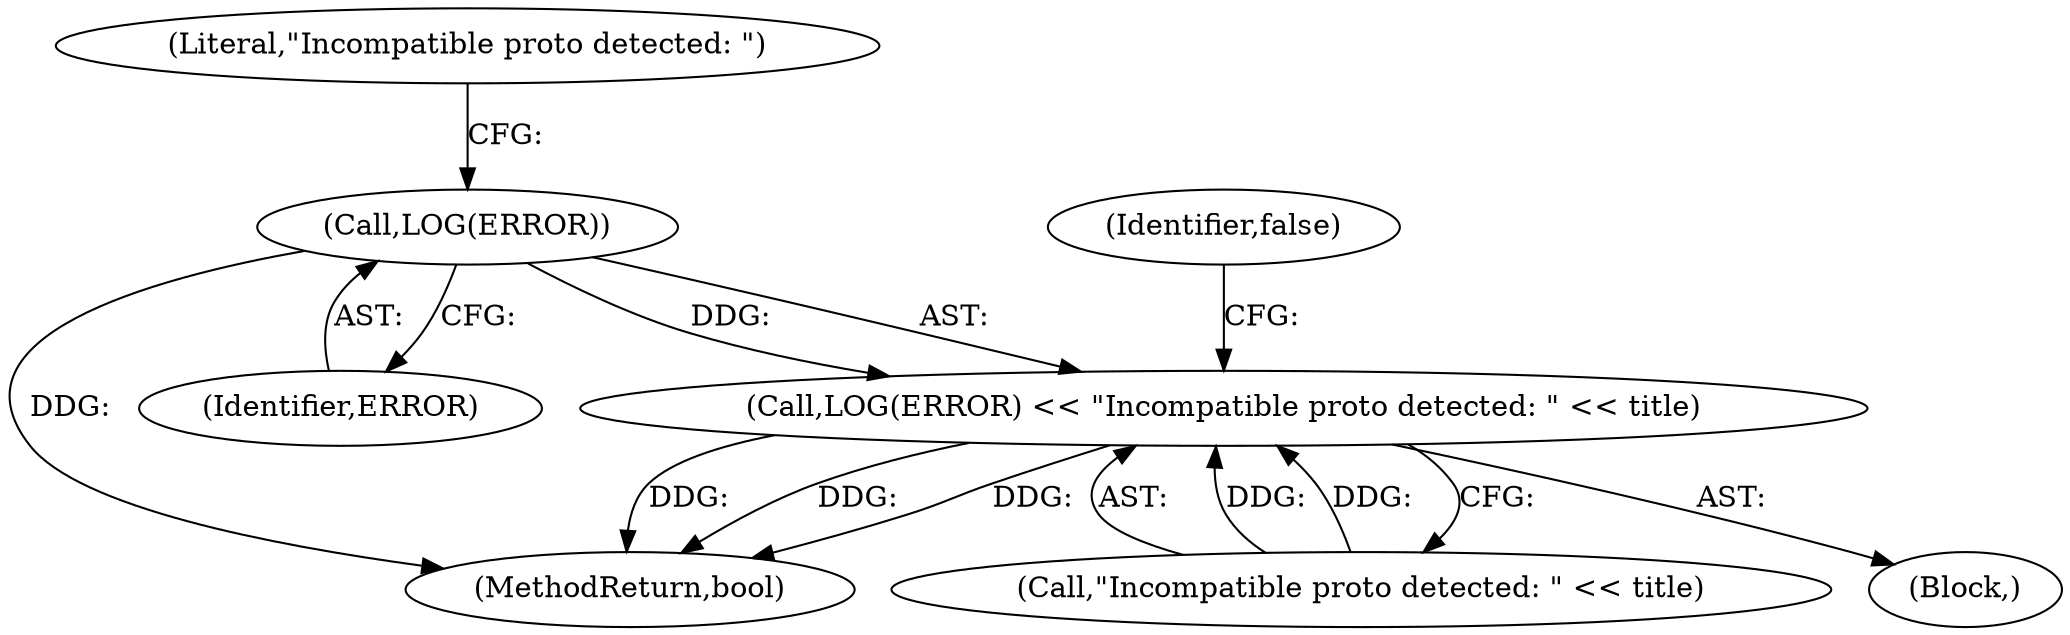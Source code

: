 digraph "1_Chrome_40ed2b7ae4f6f5adb1b0ce9acf9c4dece339c2a6_1@del" {
"1000122" [label="(Call,LOG(ERROR))"];
"1000121" [label="(Call,LOG(ERROR) << \"Incompatible proto detected: \" << title)"];
"1000120" [label="(Block,)"];
"1000125" [label="(Literal,\"Incompatible proto detected: \")"];
"1000123" [label="(Identifier,ERROR)"];
"1000128" [label="(Identifier,false)"];
"1000122" [label="(Call,LOG(ERROR))"];
"1000138" [label="(MethodReturn,bool)"];
"1000121" [label="(Call,LOG(ERROR) << \"Incompatible proto detected: \" << title)"];
"1000124" [label="(Call,\"Incompatible proto detected: \" << title)"];
"1000122" -> "1000121"  [label="AST: "];
"1000122" -> "1000123"  [label="CFG: "];
"1000123" -> "1000122"  [label="AST: "];
"1000125" -> "1000122"  [label="CFG: "];
"1000122" -> "1000138"  [label="DDG: "];
"1000122" -> "1000121"  [label="DDG: "];
"1000121" -> "1000120"  [label="AST: "];
"1000121" -> "1000124"  [label="CFG: "];
"1000124" -> "1000121"  [label="AST: "];
"1000128" -> "1000121"  [label="CFG: "];
"1000121" -> "1000138"  [label="DDG: "];
"1000121" -> "1000138"  [label="DDG: "];
"1000121" -> "1000138"  [label="DDG: "];
"1000124" -> "1000121"  [label="DDG: "];
"1000124" -> "1000121"  [label="DDG: "];
}
